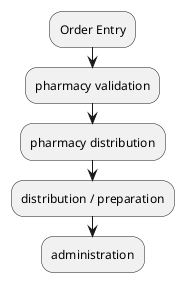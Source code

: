 @startuml
:Order Entry;
:pharmacy validation;
:pharmacy distribution;
:distribution / preparation;
:administration;

@enduml